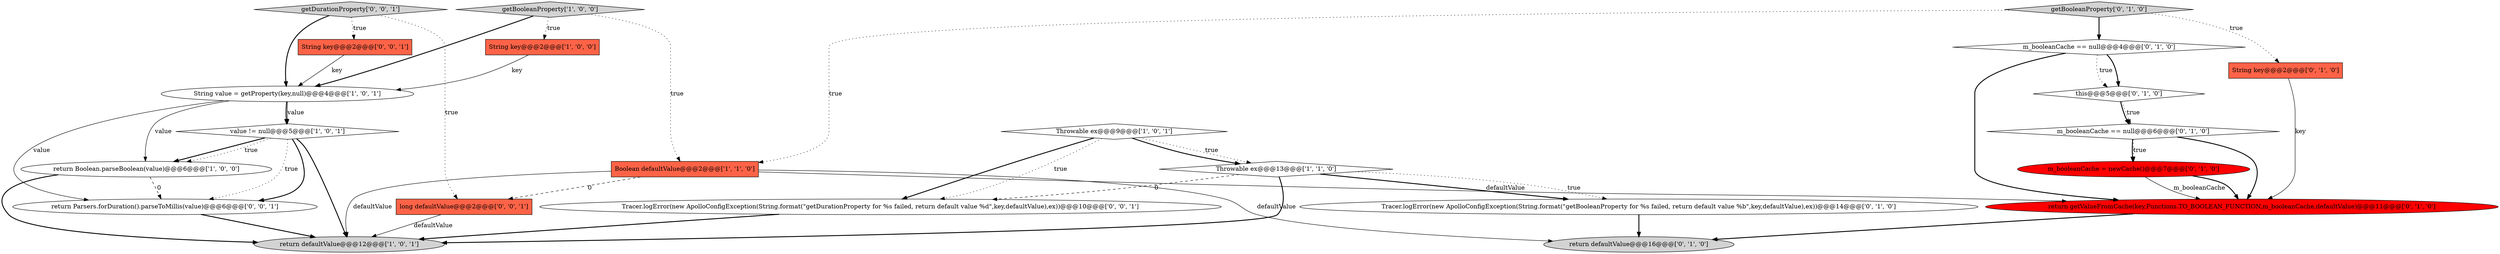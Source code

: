 digraph {
21 [style = filled, label = "Tracer.logError(new ApolloConfigException(String.format(\"getDurationProperty for %s failed, return default value %d\",key,defaultValue),ex))@@@10@@@['0', '0', '1']", fillcolor = white, shape = ellipse image = "AAA0AAABBB3BBB"];
6 [style = filled, label = "Boolean defaultValue@@@2@@@['1', '1', '0']", fillcolor = tomato, shape = box image = "AAA0AAABBB1BBB"];
20 [style = filled, label = "long defaultValue@@@2@@@['0', '0', '1']", fillcolor = tomato, shape = box image = "AAA0AAABBB3BBB"];
0 [style = filled, label = "return defaultValue@@@12@@@['1', '0', '1']", fillcolor = lightgray, shape = ellipse image = "AAA0AAABBB1BBB"];
1 [style = filled, label = "Throwable ex@@@9@@@['1', '0', '1']", fillcolor = white, shape = diamond image = "AAA0AAABBB1BBB"];
8 [style = filled, label = "value != null@@@5@@@['1', '0', '1']", fillcolor = white, shape = diamond image = "AAA0AAABBB1BBB"];
13 [style = filled, label = "getBooleanProperty['0', '1', '0']", fillcolor = lightgray, shape = diamond image = "AAA0AAABBB2BBB"];
11 [style = filled, label = "return defaultValue@@@16@@@['0', '1', '0']", fillcolor = lightgray, shape = ellipse image = "AAA0AAABBB2BBB"];
14 [style = filled, label = "String key@@@2@@@['0', '1', '0']", fillcolor = tomato, shape = box image = "AAA0AAABBB2BBB"];
16 [style = filled, label = "Tracer.logError(new ApolloConfigException(String.format(\"getBooleanProperty for %s failed, return default value %b\",key,defaultValue),ex))@@@14@@@['0', '1', '0']", fillcolor = white, shape = ellipse image = "AAA0AAABBB2BBB"];
3 [style = filled, label = "return Boolean.parseBoolean(value)@@@6@@@['1', '0', '0']", fillcolor = white, shape = ellipse image = "AAA0AAABBB1BBB"];
2 [style = filled, label = "String key@@@2@@@['1', '0', '0']", fillcolor = tomato, shape = box image = "AAA0AAABBB1BBB"];
19 [style = filled, label = "String key@@@2@@@['0', '0', '1']", fillcolor = tomato, shape = box image = "AAA0AAABBB3BBB"];
15 [style = filled, label = "return getValueFromCache(key,Functions.TO_BOOLEAN_FUNCTION,m_booleanCache,defaultValue)@@@11@@@['0', '1', '0']", fillcolor = red, shape = ellipse image = "AAA1AAABBB2BBB"];
22 [style = filled, label = "getDurationProperty['0', '0', '1']", fillcolor = lightgray, shape = diamond image = "AAA0AAABBB3BBB"];
5 [style = filled, label = "getBooleanProperty['1', '0', '0']", fillcolor = lightgray, shape = diamond image = "AAA0AAABBB1BBB"];
9 [style = filled, label = "this@@@5@@@['0', '1', '0']", fillcolor = white, shape = diamond image = "AAA0AAABBB2BBB"];
4 [style = filled, label = "Throwable ex@@@13@@@['1', '1', '0']", fillcolor = white, shape = diamond image = "AAA0AAABBB1BBB"];
17 [style = filled, label = "m_booleanCache = newCache()@@@7@@@['0', '1', '0']", fillcolor = red, shape = ellipse image = "AAA1AAABBB2BBB"];
12 [style = filled, label = "m_booleanCache == null@@@6@@@['0', '1', '0']", fillcolor = white, shape = diamond image = "AAA0AAABBB2BBB"];
10 [style = filled, label = "m_booleanCache == null@@@4@@@['0', '1', '0']", fillcolor = white, shape = diamond image = "AAA0AAABBB2BBB"];
18 [style = filled, label = "return Parsers.forDuration().parseToMillis(value)@@@6@@@['0', '0', '1']", fillcolor = white, shape = ellipse image = "AAA0AAABBB3BBB"];
7 [style = filled, label = "String value = getProperty(key,null)@@@4@@@['1', '0', '1']", fillcolor = white, shape = ellipse image = "AAA0AAABBB1BBB"];
7->8 [style = solid, label="value"];
14->15 [style = solid, label="key"];
17->15 [style = solid, label="m_booleanCache"];
13->10 [style = bold, label=""];
13->6 [style = dotted, label="true"];
1->4 [style = bold, label=""];
9->12 [style = dotted, label="true"];
12->17 [style = dotted, label="true"];
22->19 [style = dotted, label="true"];
16->11 [style = bold, label=""];
10->15 [style = bold, label=""];
21->0 [style = bold, label=""];
6->20 [style = dashed, label="0"];
8->18 [style = bold, label=""];
3->18 [style = dashed, label="0"];
8->3 [style = bold, label=""];
12->17 [style = bold, label=""];
12->15 [style = bold, label=""];
5->6 [style = dotted, label="true"];
1->21 [style = dotted, label="true"];
1->4 [style = dotted, label="true"];
19->7 [style = solid, label="key"];
6->11 [style = solid, label="defaultValue"];
7->8 [style = bold, label=""];
10->9 [style = dotted, label="true"];
6->0 [style = solid, label="defaultValue"];
4->21 [style = dashed, label="0"];
22->7 [style = bold, label=""];
8->3 [style = dotted, label="true"];
3->0 [style = bold, label=""];
4->0 [style = bold, label=""];
8->0 [style = bold, label=""];
20->0 [style = solid, label="defaultValue"];
22->20 [style = dotted, label="true"];
15->11 [style = bold, label=""];
1->21 [style = bold, label=""];
2->7 [style = solid, label="key"];
17->15 [style = bold, label=""];
8->18 [style = dotted, label="true"];
7->3 [style = solid, label="value"];
5->7 [style = bold, label=""];
10->9 [style = bold, label=""];
4->16 [style = dotted, label="true"];
9->12 [style = bold, label=""];
7->18 [style = solid, label="value"];
13->14 [style = dotted, label="true"];
6->15 [style = solid, label="defaultValue"];
18->0 [style = bold, label=""];
4->16 [style = bold, label=""];
5->2 [style = dotted, label="true"];
}

